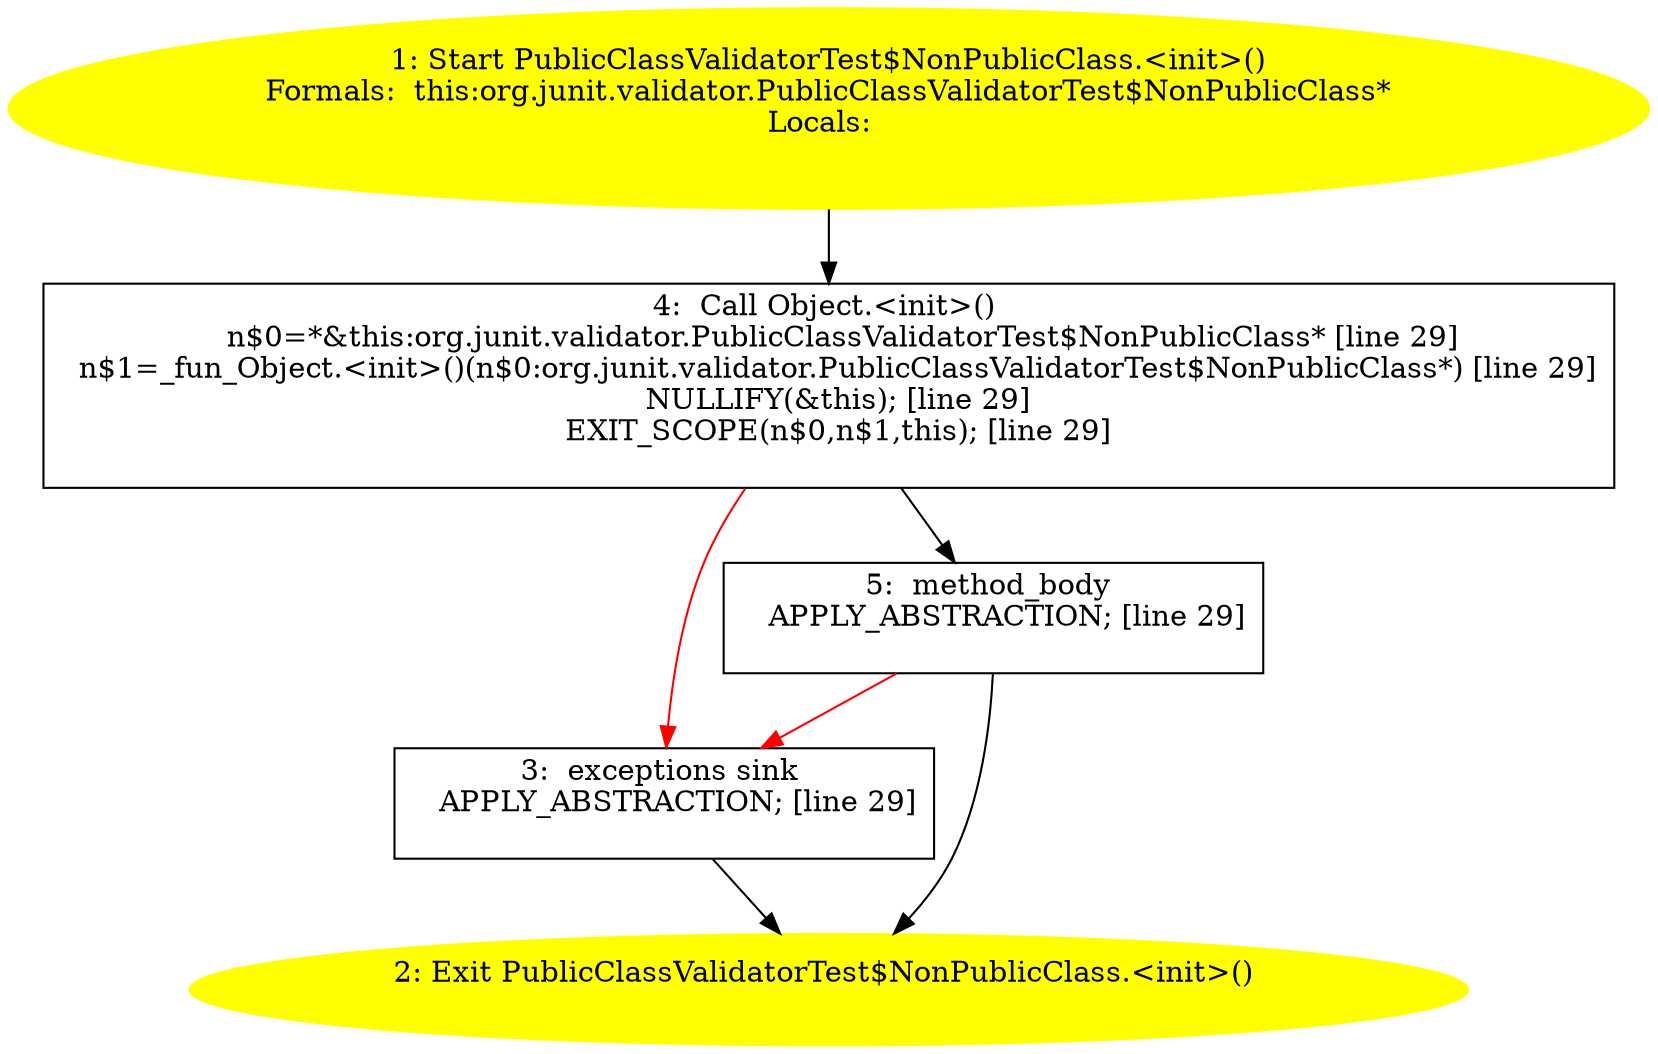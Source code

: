 /* @generated */
digraph cfg {
"org.junit.validator.PublicClassValidatorTest$NonPublicClass.<init>().ef575e2c22c66804ee7d08dcedf35b6f_1" [label="1: Start PublicClassValidatorTest$NonPublicClass.<init>()\nFormals:  this:org.junit.validator.PublicClassValidatorTest$NonPublicClass*\nLocals:  \n  " color=yellow style=filled]
	

	 "org.junit.validator.PublicClassValidatorTest$NonPublicClass.<init>().ef575e2c22c66804ee7d08dcedf35b6f_1" -> "org.junit.validator.PublicClassValidatorTest$NonPublicClass.<init>().ef575e2c22c66804ee7d08dcedf35b6f_4" ;
"org.junit.validator.PublicClassValidatorTest$NonPublicClass.<init>().ef575e2c22c66804ee7d08dcedf35b6f_2" [label="2: Exit PublicClassValidatorTest$NonPublicClass.<init>() \n  " color=yellow style=filled]
	

"org.junit.validator.PublicClassValidatorTest$NonPublicClass.<init>().ef575e2c22c66804ee7d08dcedf35b6f_3" [label="3:  exceptions sink \n   APPLY_ABSTRACTION; [line 29]\n " shape="box"]
	

	 "org.junit.validator.PublicClassValidatorTest$NonPublicClass.<init>().ef575e2c22c66804ee7d08dcedf35b6f_3" -> "org.junit.validator.PublicClassValidatorTest$NonPublicClass.<init>().ef575e2c22c66804ee7d08dcedf35b6f_2" ;
"org.junit.validator.PublicClassValidatorTest$NonPublicClass.<init>().ef575e2c22c66804ee7d08dcedf35b6f_4" [label="4:  Call Object.<init>() \n   n$0=*&this:org.junit.validator.PublicClassValidatorTest$NonPublicClass* [line 29]\n  n$1=_fun_Object.<init>()(n$0:org.junit.validator.PublicClassValidatorTest$NonPublicClass*) [line 29]\n  NULLIFY(&this); [line 29]\n  EXIT_SCOPE(n$0,n$1,this); [line 29]\n " shape="box"]
	

	 "org.junit.validator.PublicClassValidatorTest$NonPublicClass.<init>().ef575e2c22c66804ee7d08dcedf35b6f_4" -> "org.junit.validator.PublicClassValidatorTest$NonPublicClass.<init>().ef575e2c22c66804ee7d08dcedf35b6f_5" ;
	 "org.junit.validator.PublicClassValidatorTest$NonPublicClass.<init>().ef575e2c22c66804ee7d08dcedf35b6f_4" -> "org.junit.validator.PublicClassValidatorTest$NonPublicClass.<init>().ef575e2c22c66804ee7d08dcedf35b6f_3" [color="red" ];
"org.junit.validator.PublicClassValidatorTest$NonPublicClass.<init>().ef575e2c22c66804ee7d08dcedf35b6f_5" [label="5:  method_body \n   APPLY_ABSTRACTION; [line 29]\n " shape="box"]
	

	 "org.junit.validator.PublicClassValidatorTest$NonPublicClass.<init>().ef575e2c22c66804ee7d08dcedf35b6f_5" -> "org.junit.validator.PublicClassValidatorTest$NonPublicClass.<init>().ef575e2c22c66804ee7d08dcedf35b6f_2" ;
	 "org.junit.validator.PublicClassValidatorTest$NonPublicClass.<init>().ef575e2c22c66804ee7d08dcedf35b6f_5" -> "org.junit.validator.PublicClassValidatorTest$NonPublicClass.<init>().ef575e2c22c66804ee7d08dcedf35b6f_3" [color="red" ];
}
